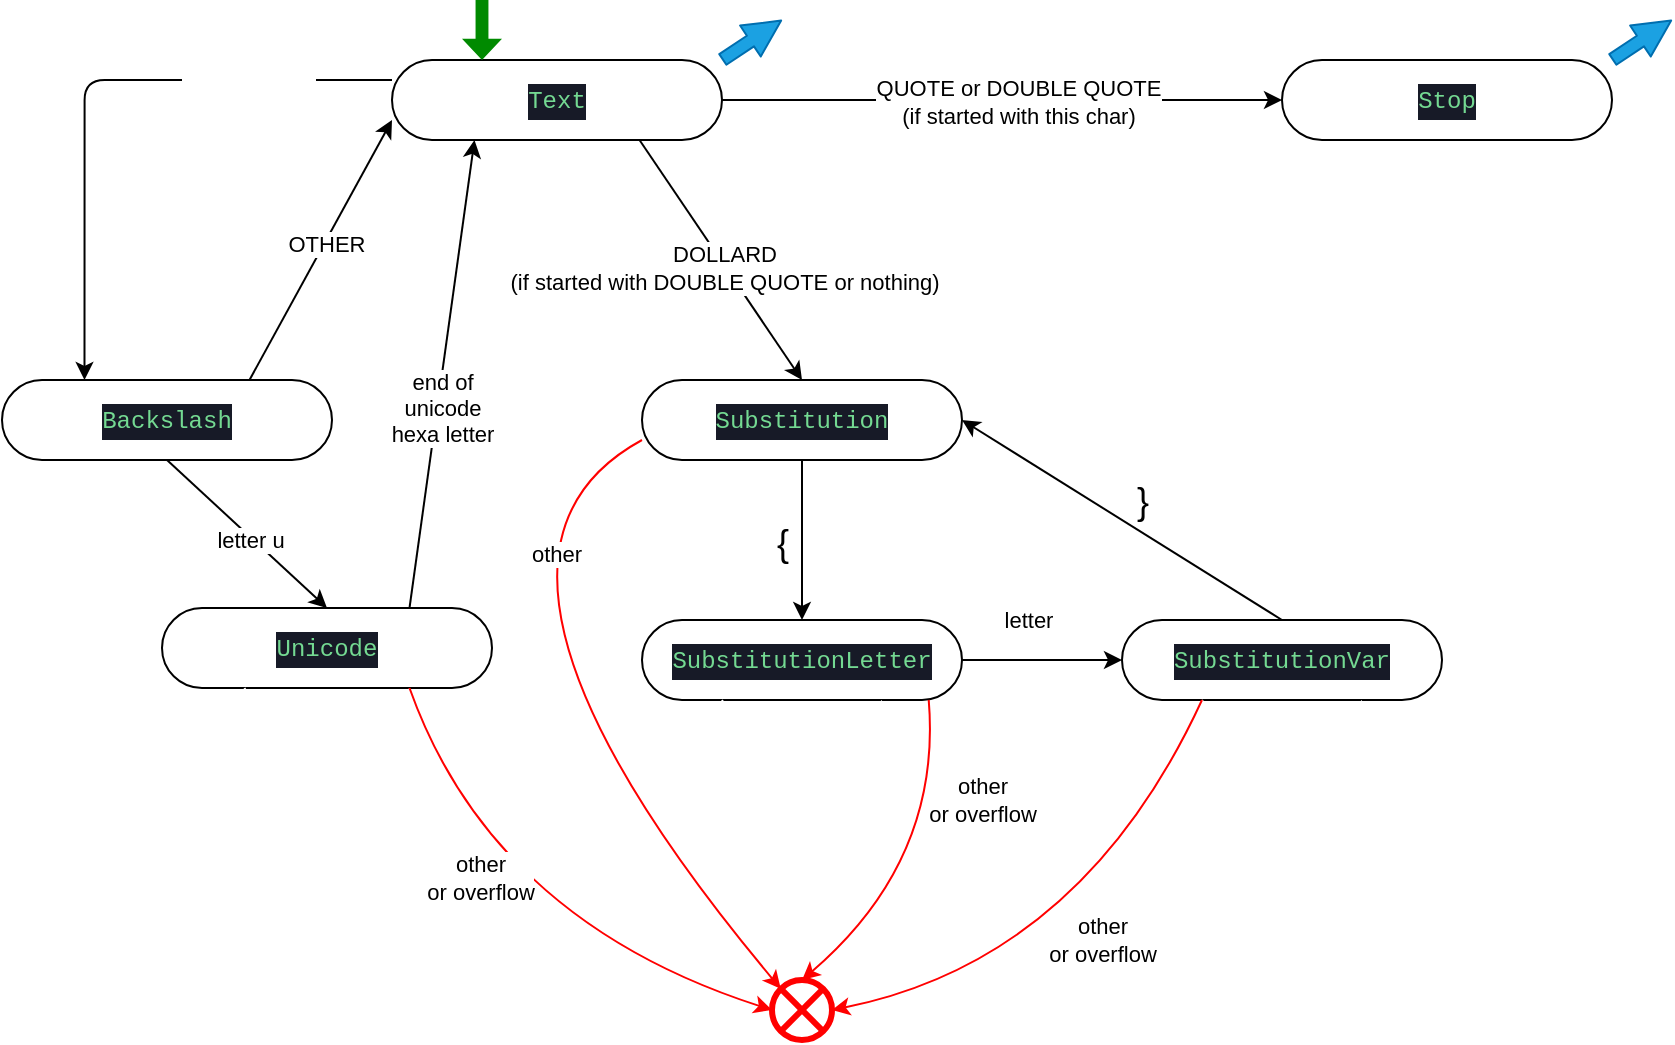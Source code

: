 <mxfile>
    <diagram id="hJwV2Y8gMf4zBXEBZF8i" name="Page-1">
        <mxGraphModel dx="1065" dy="752" grid="1" gridSize="10" guides="1" tooltips="1" connect="1" arrows="1" fold="1" page="1" pageScale="1" pageWidth="1169" pageHeight="827" math="0" shadow="0">
            <root>
                <mxCell id="0"/>
                <mxCell id="1" parent="0"/>
                <mxCell id="2" value="&lt;div style=&quot;color: rgb(229 , 229 , 229) ; background-color: rgb(23 , 26 , 39) ; font-family: &amp;#34;menlo&amp;#34; , &amp;#34;monaco&amp;#34; , &amp;#34;courier new&amp;#34; , monospace ; line-height: 18px&quot;&gt;&lt;span style=&quot;color: #74d992&quot;&gt;Text&lt;/span&gt;&lt;/div&gt;" style="rounded=1;whiteSpace=wrap;html=1;arcSize=50;" vertex="1" parent="1">
                    <mxGeometry x="235" y="120" width="165" height="40" as="geometry"/>
                </mxCell>
                <mxCell id="14" style="edgeStyle=none;html=1;exitX=0.75;exitY=0;exitDx=0;exitDy=0;entryX=0.25;entryY=1;entryDx=0;entryDy=0;" edge="1" parent="1" source="3" target="2">
                    <mxGeometry relative="1" as="geometry"/>
                </mxCell>
                <mxCell id="15" value="end of&lt;br&gt;unicode&lt;br&gt;hexa letter" style="edgeLabel;html=1;align=center;verticalAlign=middle;resizable=0;points=[];" vertex="1" connectable="0" parent="14">
                    <mxGeometry x="-0.145" y="-2" relative="1" as="geometry">
                        <mxPoint as="offset"/>
                    </mxGeometry>
                </mxCell>
                <mxCell id="3" value="&lt;div style=&quot;background-color: rgb(23 , 26 , 39) ; font-family: &amp;#34;menlo&amp;#34; , &amp;#34;monaco&amp;#34; , &amp;#34;courier new&amp;#34; , monospace ; line-height: 18px&quot;&gt;&lt;font color=&quot;#74d992&quot;&gt;Unicode&lt;/font&gt;&lt;/div&gt;" style="rounded=1;whiteSpace=wrap;html=1;arcSize=50;" vertex="1" parent="1">
                    <mxGeometry x="120" y="394" width="165" height="40" as="geometry"/>
                </mxCell>
                <mxCell id="4" value="&lt;div style=&quot;background-color: rgb(23 , 26 , 39) ; font-family: &amp;#34;menlo&amp;#34; , &amp;#34;monaco&amp;#34; , &amp;#34;courier new&amp;#34; , monospace ; line-height: 18px&quot;&gt;&lt;font color=&quot;#74d992&quot;&gt;Substitution&lt;/font&gt;&lt;/div&gt;" style="rounded=1;whiteSpace=wrap;html=1;arcSize=50;" vertex="1" parent="1">
                    <mxGeometry x="360" y="280" width="160" height="40" as="geometry"/>
                </mxCell>
                <mxCell id="5" value="&lt;div style=&quot;background-color: rgb(23 , 26 , 39) ; font-family: &amp;#34;menlo&amp;#34; , &amp;#34;monaco&amp;#34; , &amp;#34;courier new&amp;#34; , monospace ; line-height: 18px&quot;&gt;&lt;div style=&quot;color: rgb(229 , 229 , 229) ; font-family: &amp;#34;menlo&amp;#34; , &amp;#34;monaco&amp;#34; , &amp;#34;courier new&amp;#34; , monospace ; line-height: 18px&quot;&gt;&lt;span style=&quot;color: #74d992&quot;&gt;SubstitutionLetter&lt;/span&gt;&lt;/div&gt;&lt;/div&gt;" style="rounded=1;whiteSpace=wrap;html=1;arcSize=50;" vertex="1" parent="1">
                    <mxGeometry x="360" y="400" width="160" height="40" as="geometry"/>
                </mxCell>
                <mxCell id="6" value="&lt;div style=&quot;background-color: rgb(23 , 26 , 39) ; font-family: &amp;#34;menlo&amp;#34; , &amp;#34;monaco&amp;#34; , &amp;#34;courier new&amp;#34; , monospace ; line-height: 18px&quot;&gt;&lt;div style=&quot;color: rgb(229 , 229 , 229) ; font-family: &amp;#34;menlo&amp;#34; , &amp;#34;monaco&amp;#34; , &amp;#34;courier new&amp;#34; , monospace ; line-height: 18px&quot;&gt;&lt;span style=&quot;color: #74d992&quot;&gt;SubstitutionVar&lt;/span&gt;&lt;/div&gt;&lt;/div&gt;" style="rounded=1;whiteSpace=wrap;html=1;arcSize=50;" vertex="1" parent="1">
                    <mxGeometry x="600" y="400" width="160" height="40" as="geometry"/>
                </mxCell>
                <mxCell id="8" value="&lt;div style=&quot;color: rgb(229 , 229 , 229) ; background-color: rgb(23 , 26 , 39) ; font-family: &amp;#34;menlo&amp;#34; , &amp;#34;monaco&amp;#34; , &amp;#34;courier new&amp;#34; , monospace ; line-height: 18px&quot;&gt;&lt;span style=&quot;color: #74d992&quot;&gt;Stop&lt;/span&gt;&lt;/div&gt;" style="rounded=1;whiteSpace=wrap;html=1;arcSize=50;" vertex="1" parent="1">
                    <mxGeometry x="680" y="120" width="165" height="40" as="geometry"/>
                </mxCell>
                <mxCell id="12" style="edgeStyle=none;html=1;exitX=0.75;exitY=0;exitDx=0;exitDy=0;entryX=0;entryY=0.75;entryDx=0;entryDy=0;" edge="1" parent="1" source="9" target="2">
                    <mxGeometry relative="1" as="geometry"/>
                </mxCell>
                <mxCell id="13" value="OTHER" style="edgeLabel;html=1;align=center;verticalAlign=middle;resizable=0;points=[];" vertex="1" connectable="0" parent="12">
                    <mxGeometry x="0.054" y="-1" relative="1" as="geometry">
                        <mxPoint as="offset"/>
                    </mxGeometry>
                </mxCell>
                <mxCell id="9" value="&lt;div style=&quot;background-color: rgb(23 , 26 , 39) ; font-family: &amp;#34;menlo&amp;#34; , &amp;#34;monaco&amp;#34; , &amp;#34;courier new&amp;#34; , monospace ; line-height: 18px&quot;&gt;&lt;font color=&quot;#74d992&quot;&gt;Backslash&lt;/font&gt;&lt;/div&gt;" style="rounded=1;whiteSpace=wrap;html=1;arcSize=50;" vertex="1" parent="1">
                    <mxGeometry x="40" y="280" width="165" height="40" as="geometry"/>
                </mxCell>
                <mxCell id="10" style="edgeStyle=orthogonalEdgeStyle;html=1;exitX=0;exitY=0.25;exitDx=0;exitDy=0;entryX=0.25;entryY=0;entryDx=0;entryDy=0;" edge="1" parent="1" source="2" target="9">
                    <mxGeometry relative="1" as="geometry">
                        <mxPoint x="130" y="360" as="sourcePoint"/>
                        <mxPoint x="260" y="260" as="targetPoint"/>
                    </mxGeometry>
                </mxCell>
                <mxCell id="11" value="&lt;font color=&quot;#ffffff&quot;&gt;BACKSLASH&lt;/font&gt;" style="edgeLabel;html=1;align=center;verticalAlign=middle;resizable=0;points=[];" vertex="1" connectable="0" parent="10">
                    <mxGeometry x="-0.524" y="-1" relative="1" as="geometry">
                        <mxPoint as="offset"/>
                    </mxGeometry>
                </mxCell>
                <mxCell id="16" style="edgeStyle=none;curved=1;html=1;exitX=0.25;exitY=1;exitDx=0;exitDy=0;entryX=0.75;entryY=1;entryDx=0;entryDy=0;fontColor=#FFFFFF;strokeColor=#FFFFFF;" edge="1" parent="1" source="3" target="3">
                    <mxGeometry relative="1" as="geometry">
                        <Array as="points">
                            <mxPoint x="203" y="530"/>
                        </Array>
                        <mxPoint x="195" y="500" as="sourcePoint"/>
                        <mxPoint x="255" y="510" as="targetPoint"/>
                    </mxGeometry>
                </mxCell>
                <mxCell id="17" value="HEXA letter" style="edgeLabel;html=1;align=center;verticalAlign=middle;resizable=0;points=[];fontColor=#FFFFFF;" vertex="1" connectable="0" parent="16">
                    <mxGeometry x="-0.244" y="-7" relative="1" as="geometry">
                        <mxPoint x="16" y="-9" as="offset"/>
                    </mxGeometry>
                </mxCell>
                <mxCell id="18" value="other&lt;br&gt;or overflow" style="edgeStyle=none;curved=1;html=1;exitX=0.75;exitY=1;exitDx=0;exitDy=0;entryX=0;entryY=0.5;entryDx=0;entryDy=0;strokeColor=#FF0000;" edge="1" parent="1" target="19" source="3">
                    <mxGeometry x="-0.247" y="1" relative="1" as="geometry">
                        <mxPoint x="140" y="400" as="sourcePoint"/>
                        <Array as="points">
                            <mxPoint x="285" y="550"/>
                        </Array>
                        <mxPoint as="offset"/>
                    </mxGeometry>
                </mxCell>
                <mxCell id="19" value="" style="shape=sumEllipse;perimeter=ellipsePerimeter;whiteSpace=wrap;html=1;backgroundOutline=1;strokeColor=#FF0000;strokeWidth=3;" vertex="1" parent="1">
                    <mxGeometry x="425" y="580" width="30" height="30" as="geometry"/>
                </mxCell>
                <mxCell id="20" style="edgeStyle=none;html=1;entryX=0;entryY=0.5;entryDx=0;entryDy=0;" edge="1" parent="1" source="2" target="8">
                    <mxGeometry relative="1" as="geometry">
                        <mxPoint x="398.75" y="330" as="sourcePoint"/>
                        <mxPoint x="470" y="200" as="targetPoint"/>
                    </mxGeometry>
                </mxCell>
                <mxCell id="21" value="QUOTE or DOUBLE QUOTE&lt;br&gt;(if started with this char)" style="edgeLabel;html=1;align=center;verticalAlign=middle;resizable=0;points=[];" vertex="1" connectable="0" parent="20">
                    <mxGeometry x="0.054" y="-1" relative="1" as="geometry">
                        <mxPoint as="offset"/>
                    </mxGeometry>
                </mxCell>
                <mxCell id="22" value="" style="shape=singleArrow;direction=south;whiteSpace=wrap;html=1;labelBackgroundColor=none;strokeColor=none;strokeWidth=2;arrowWidth=0.322;arrowSize=0.355;fillColor=#008a00;fontColor=#ffffff;" vertex="1" parent="1">
                    <mxGeometry x="270" y="90" width="20" height="30" as="geometry"/>
                </mxCell>
                <mxCell id="24" value="" style="shape=flexArrow;endArrow=classic;html=1;strokeColor=#006EAF;fillColor=#1ba1e2;endWidth=11.2;endSize=5.824;width=6.4;exitX=1;exitY=0;exitDx=0;exitDy=0;" edge="1" parent="1">
                    <mxGeometry width="50" height="50" relative="1" as="geometry">
                        <mxPoint x="400" y="120" as="sourcePoint"/>
                        <mxPoint x="430" y="100" as="targetPoint"/>
                    </mxGeometry>
                </mxCell>
                <mxCell id="25" value="" style="shape=flexArrow;endArrow=classic;html=1;strokeColor=#006EAF;fillColor=#1ba1e2;endWidth=11.2;endSize=5.824;width=6.4;exitX=1;exitY=0;exitDx=0;exitDy=0;" edge="1" parent="1">
                    <mxGeometry width="50" height="50" relative="1" as="geometry">
                        <mxPoint x="845" y="120" as="sourcePoint"/>
                        <mxPoint x="875" y="100" as="targetPoint"/>
                    </mxGeometry>
                </mxCell>
                <mxCell id="26" style="edgeStyle=none;html=1;exitX=0.75;exitY=1;exitDx=0;exitDy=0;entryX=0.5;entryY=0;entryDx=0;entryDy=0;" edge="1" parent="1" source="2" target="4">
                    <mxGeometry relative="1" as="geometry">
                        <mxPoint x="173.75" y="290" as="sourcePoint"/>
                        <mxPoint x="245" y="160" as="targetPoint"/>
                    </mxGeometry>
                </mxCell>
                <mxCell id="27" value="DOLLARD&lt;br&gt;(if started with DOUBLE QUOTE or nothing)" style="edgeLabel;html=1;align=center;verticalAlign=middle;resizable=0;points=[];" vertex="1" connectable="0" parent="26">
                    <mxGeometry x="0.054" y="-1" relative="1" as="geometry">
                        <mxPoint as="offset"/>
                    </mxGeometry>
                </mxCell>
                <mxCell id="28" style="edgeStyle=none;html=1;exitX=0.5;exitY=1;exitDx=0;exitDy=0;entryX=0.5;entryY=0;entryDx=0;entryDy=0;" edge="1" parent="1" source="4" target="5">
                    <mxGeometry relative="1" as="geometry">
                        <mxPoint x="173.75" y="290" as="sourcePoint"/>
                        <mxPoint x="245" y="160" as="targetPoint"/>
                    </mxGeometry>
                </mxCell>
                <mxCell id="29" value="&lt;font style=&quot;font-size: 18px&quot;&gt;{&lt;/font&gt;" style="edgeLabel;html=1;align=center;verticalAlign=middle;resizable=0;points=[];" vertex="1" connectable="0" parent="28">
                    <mxGeometry x="0.054" y="-1" relative="1" as="geometry">
                        <mxPoint x="-9" as="offset"/>
                    </mxGeometry>
                </mxCell>
                <mxCell id="30" style="edgeStyle=none;html=1;exitX=1;exitY=0.5;exitDx=0;exitDy=0;" edge="1" parent="1" source="5" target="6">
                    <mxGeometry relative="1" as="geometry">
                        <mxPoint x="550" y="420" as="sourcePoint"/>
                        <mxPoint x="550" y="500" as="targetPoint"/>
                    </mxGeometry>
                </mxCell>
                <mxCell id="31" value="letter" style="edgeLabel;html=1;align=center;verticalAlign=middle;resizable=0;points=[];" vertex="1" connectable="0" parent="30">
                    <mxGeometry x="0.054" y="-1" relative="1" as="geometry">
                        <mxPoint x="-9" y="-21" as="offset"/>
                    </mxGeometry>
                </mxCell>
                <mxCell id="32" style="edgeStyle=none;curved=1;html=1;fontColor=#FFFFFF;strokeColor=#FFFFFF;entryX=0.75;entryY=1;entryDx=0;entryDy=0;exitX=0.25;exitY=1;exitDx=0;exitDy=0;" edge="1" parent="1" source="5" target="5">
                    <mxGeometry relative="1" as="geometry">
                        <Array as="points">
                            <mxPoint x="440" y="520"/>
                        </Array>
                        <mxPoint x="410" y="470" as="sourcePoint"/>
                        <mxPoint x="483" y="480" as="targetPoint"/>
                    </mxGeometry>
                </mxCell>
                <mxCell id="33" value="UNDERSCORE" style="edgeLabel;html=1;align=center;verticalAlign=middle;resizable=0;points=[];fontColor=#FFFFFF;" vertex="1" connectable="0" parent="32">
                    <mxGeometry x="-0.244" y="-7" relative="1" as="geometry">
                        <mxPoint x="-4" y="-4" as="offset"/>
                    </mxGeometry>
                </mxCell>
                <mxCell id="34" style="edgeStyle=none;curved=1;html=1;fontColor=#FFFFFF;strokeColor=#FFFFFF;entryX=0.75;entryY=1;entryDx=0;entryDy=0;exitX=0.25;exitY=1;exitDx=0;exitDy=0;" edge="1" parent="1" source="6" target="6">
                    <mxGeometry relative="1" as="geometry">
                        <Array as="points">
                            <mxPoint x="680" y="520"/>
                        </Array>
                        <mxPoint x="610" y="490" as="sourcePoint"/>
                        <mxPoint x="730" y="480" as="targetPoint"/>
                    </mxGeometry>
                </mxCell>
                <mxCell id="35" value="UNDERSCORE&lt;br&gt;or letter or digit" style="edgeLabel;html=1;align=center;verticalAlign=middle;resizable=0;points=[];fontColor=#FFFFFF;" vertex="1" connectable="0" parent="34">
                    <mxGeometry x="-0.244" y="-7" relative="1" as="geometry">
                        <mxPoint x="16" y="-4" as="offset"/>
                    </mxGeometry>
                </mxCell>
                <mxCell id="36" style="edgeStyle=none;html=1;exitX=0.5;exitY=0;exitDx=0;exitDy=0;entryX=1;entryY=0.5;entryDx=0;entryDy=0;" edge="1" parent="1" source="6" target="4">
                    <mxGeometry relative="1" as="geometry">
                        <mxPoint x="450" y="330" as="sourcePoint"/>
                        <mxPoint x="450" y="410" as="targetPoint"/>
                    </mxGeometry>
                </mxCell>
                <mxCell id="37" value="&lt;font style=&quot;font-size: 18px&quot;&gt;}&lt;/font&gt;" style="edgeLabel;html=1;align=center;verticalAlign=middle;resizable=0;points=[];" vertex="1" connectable="0" parent="36">
                    <mxGeometry x="0.054" y="-1" relative="1" as="geometry">
                        <mxPoint x="14" y="-6" as="offset"/>
                    </mxGeometry>
                </mxCell>
                <mxCell id="38" value="other&lt;br&gt;or overflow" style="edgeStyle=none;curved=1;html=1;exitX=0.25;exitY=1;exitDx=0;exitDy=0;entryX=1;entryY=0.5;entryDx=0;entryDy=0;strokeColor=#FF0000;" edge="1" parent="1" source="6" target="19">
                    <mxGeometry x="-0.04" y="5" relative="1" as="geometry">
                        <mxPoint x="490" y="470" as="sourcePoint"/>
                        <mxPoint x="634.393" y="620.393" as="targetPoint"/>
                        <Array as="points">
                            <mxPoint x="580" y="570"/>
                        </Array>
                        <mxPoint as="offset"/>
                    </mxGeometry>
                </mxCell>
                <mxCell id="39" value="other&lt;br&gt;or overflow" style="edgeStyle=none;curved=1;html=1;exitX=0.896;exitY=0.999;exitDx=0;exitDy=0;entryX=0.5;entryY=0;entryDx=0;entryDy=0;strokeColor=#FF0000;exitPerimeter=0;" edge="1" parent="1" source="5" target="19">
                    <mxGeometry x="-0.396" y="22" relative="1" as="geometry">
                        <mxPoint x="539.39" y="460" as="sourcePoint"/>
                        <mxPoint x="389.997" y="604.393" as="targetPoint"/>
                        <Array as="points">
                            <mxPoint x="510" y="520"/>
                        </Array>
                        <mxPoint as="offset"/>
                    </mxGeometry>
                </mxCell>
                <mxCell id="40" value="other" style="edgeStyle=none;curved=1;html=1;exitX=0;exitY=0.75;exitDx=0;exitDy=0;strokeColor=#FF0000;entryX=0;entryY=0;entryDx=0;entryDy=0;" edge="1" parent="1" source="4" target="19">
                    <mxGeometry x="-0.678" y="29" relative="1" as="geometry">
                        <mxPoint x="295" y="444" as="sourcePoint"/>
                        <mxPoint x="420" y="560" as="targetPoint"/>
                        <Array as="points">
                            <mxPoint x="250" y="370"/>
                        </Array>
                        <mxPoint as="offset"/>
                    </mxGeometry>
                </mxCell>
                <mxCell id="41" style="edgeStyle=none;html=1;exitX=0.5;exitY=1;exitDx=0;exitDy=0;entryX=0.5;entryY=0;entryDx=0;entryDy=0;" edge="1" parent="1" source="9" target="3">
                    <mxGeometry relative="1" as="geometry">
                        <mxPoint x="173.75" y="290" as="sourcePoint"/>
                        <mxPoint x="245" y="160" as="targetPoint"/>
                    </mxGeometry>
                </mxCell>
                <mxCell id="42" value="letter u" style="edgeLabel;html=1;align=center;verticalAlign=middle;resizable=0;points=[];" vertex="1" connectable="0" parent="41">
                    <mxGeometry x="0.054" y="-1" relative="1" as="geometry">
                        <mxPoint as="offset"/>
                    </mxGeometry>
                </mxCell>
            </root>
        </mxGraphModel>
    </diagram>
</mxfile>